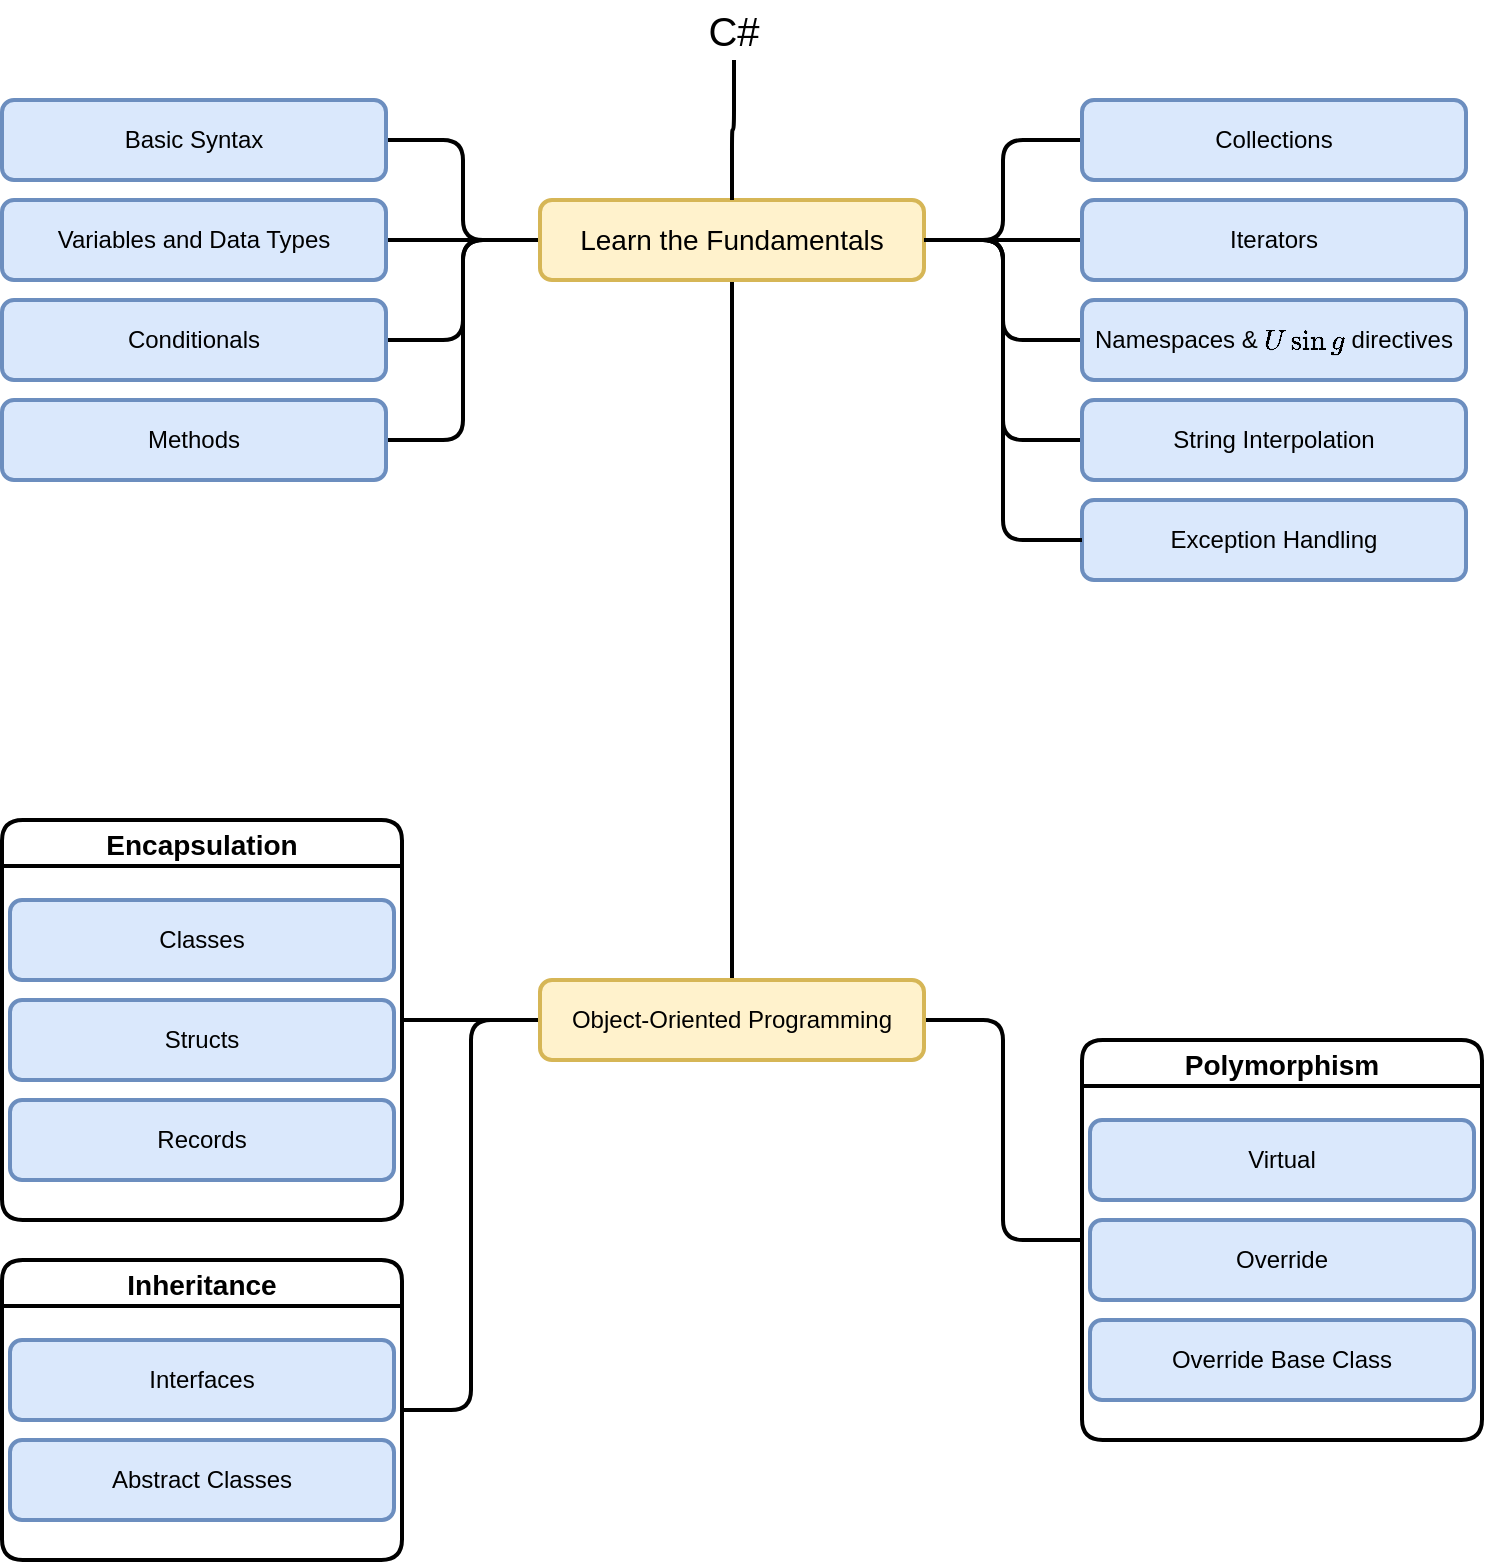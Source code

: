 <mxfile version="15.7.3" type="github"><diagram id="Bi8yQc8i4gSCwa7ISA3M" name="Page-1"><mxGraphModel dx="1221" dy="644" grid="1" gridSize="10" guides="1" tooltips="1" connect="1" arrows="0" fold="1" page="1" pageScale="1" pageWidth="850" pageHeight="1100" math="0" shadow="0"><root><mxCell id="0"/><mxCell id="1" parent="0"/><mxCell id="HOgNb5vJPWKjZWPz9B7e-17" style="edgeStyle=orthogonalEdgeStyle;rounded=1;orthogonalLoop=1;jettySize=auto;html=1;exitX=0;exitY=0.5;exitDx=0;exitDy=0;entryX=1;entryY=0.5;entryDx=0;entryDy=0;fontSize=14;endArrow=none;endFill=0;strokeWidth=2;" edge="1" parent="1" source="HOgNb5vJPWKjZWPz9B7e-1" target="HOgNb5vJPWKjZWPz9B7e-3"><mxGeometry relative="1" as="geometry"/></mxCell><mxCell id="HOgNb5vJPWKjZWPz9B7e-18" style="edgeStyle=orthogonalEdgeStyle;rounded=1;orthogonalLoop=1;jettySize=auto;html=1;exitX=0;exitY=0.5;exitDx=0;exitDy=0;entryX=1;entryY=0.5;entryDx=0;entryDy=0;fontSize=14;endArrow=none;endFill=0;strokeWidth=2;" edge="1" parent="1" source="HOgNb5vJPWKjZWPz9B7e-1" target="HOgNb5vJPWKjZWPz9B7e-4"><mxGeometry relative="1" as="geometry"/></mxCell><mxCell id="HOgNb5vJPWKjZWPz9B7e-20" style="edgeStyle=orthogonalEdgeStyle;rounded=1;orthogonalLoop=1;jettySize=auto;html=1;exitX=0;exitY=0.5;exitDx=0;exitDy=0;entryX=1;entryY=0.5;entryDx=0;entryDy=0;fontSize=14;endArrow=none;endFill=0;strokeWidth=2;" edge="1" parent="1" source="HOgNb5vJPWKjZWPz9B7e-1" target="HOgNb5vJPWKjZWPz9B7e-5"><mxGeometry relative="1" as="geometry"/></mxCell><mxCell id="HOgNb5vJPWKjZWPz9B7e-21" style="edgeStyle=orthogonalEdgeStyle;rounded=1;orthogonalLoop=1;jettySize=auto;html=1;exitX=0;exitY=0.5;exitDx=0;exitDy=0;entryX=1;entryY=0.5;entryDx=0;entryDy=0;fontSize=14;endArrow=none;endFill=0;strokeWidth=2;" edge="1" parent="1" source="HOgNb5vJPWKjZWPz9B7e-1" target="HOgNb5vJPWKjZWPz9B7e-6"><mxGeometry relative="1" as="geometry"/></mxCell><mxCell id="HOgNb5vJPWKjZWPz9B7e-22" style="edgeStyle=orthogonalEdgeStyle;rounded=1;orthogonalLoop=1;jettySize=auto;html=1;exitX=1;exitY=0.5;exitDx=0;exitDy=0;entryX=0;entryY=0.5;entryDx=0;entryDy=0;fontSize=14;endArrow=none;endFill=0;strokeWidth=2;" edge="1" parent="1" source="HOgNb5vJPWKjZWPz9B7e-1" target="HOgNb5vJPWKjZWPz9B7e-8"><mxGeometry relative="1" as="geometry"/></mxCell><mxCell id="HOgNb5vJPWKjZWPz9B7e-23" style="edgeStyle=orthogonalEdgeStyle;rounded=1;orthogonalLoop=1;jettySize=auto;html=1;exitX=1;exitY=0.5;exitDx=0;exitDy=0;fontSize=14;endArrow=none;endFill=0;strokeWidth=2;" edge="1" parent="1" source="HOgNb5vJPWKjZWPz9B7e-1" target="HOgNb5vJPWKjZWPz9B7e-9"><mxGeometry relative="1" as="geometry"/></mxCell><mxCell id="HOgNb5vJPWKjZWPz9B7e-24" style="edgeStyle=orthogonalEdgeStyle;rounded=1;orthogonalLoop=1;jettySize=auto;html=1;exitX=1;exitY=0.5;exitDx=0;exitDy=0;entryX=0;entryY=0.5;entryDx=0;entryDy=0;fontSize=14;endArrow=none;endFill=0;strokeWidth=2;" edge="1" parent="1" source="HOgNb5vJPWKjZWPz9B7e-1" target="HOgNb5vJPWKjZWPz9B7e-7"><mxGeometry relative="1" as="geometry"/></mxCell><mxCell id="HOgNb5vJPWKjZWPz9B7e-25" style="edgeStyle=orthogonalEdgeStyle;rounded=1;orthogonalLoop=1;jettySize=auto;html=1;exitX=1;exitY=0.5;exitDx=0;exitDy=0;entryX=0;entryY=0.5;entryDx=0;entryDy=0;fontSize=14;endArrow=none;endFill=0;strokeWidth=2;" edge="1" parent="1" source="HOgNb5vJPWKjZWPz9B7e-1" target="HOgNb5vJPWKjZWPz9B7e-10"><mxGeometry relative="1" as="geometry"/></mxCell><mxCell id="HOgNb5vJPWKjZWPz9B7e-28" style="edgeStyle=orthogonalEdgeStyle;rounded=1;orthogonalLoop=1;jettySize=auto;html=1;exitX=0.5;exitY=1;exitDx=0;exitDy=0;fontSize=14;endArrow=none;endFill=0;strokeWidth=2;" edge="1" parent="1" source="HOgNb5vJPWKjZWPz9B7e-1" target="HOgNb5vJPWKjZWPz9B7e-27"><mxGeometry relative="1" as="geometry"/></mxCell><mxCell id="HOgNb5vJPWKjZWPz9B7e-1" value="&lt;font style=&quot;font-size: 14px&quot;&gt;Learn the Fundamentals&lt;/font&gt;" style="rounded=1;whiteSpace=wrap;html=1;fillColor=#fff2cc;strokeColor=#d6b656;strokeWidth=2;" vertex="1" parent="1"><mxGeometry x="328" y="130" width="192" height="40" as="geometry"/></mxCell><mxCell id="HOgNb5vJPWKjZWPz9B7e-19" style="edgeStyle=orthogonalEdgeStyle;rounded=1;orthogonalLoop=1;jettySize=auto;html=1;exitX=0.5;exitY=1;exitDx=0;exitDy=0;entryX=0.5;entryY=0;entryDx=0;entryDy=0;fontSize=14;endArrow=none;endFill=0;strokeWidth=2;" edge="1" parent="1" source="HOgNb5vJPWKjZWPz9B7e-2" target="HOgNb5vJPWKjZWPz9B7e-1"><mxGeometry relative="1" as="geometry"/></mxCell><mxCell id="HOgNb5vJPWKjZWPz9B7e-2" value="&lt;div style=&quot;font-size: 20px&quot;&gt;&lt;font style=&quot;font-size: 20px&quot;&gt;C#&lt;/font&gt;&lt;/div&gt;" style="text;html=1;strokeColor=none;fillColor=none;align=center;verticalAlign=middle;whiteSpace=wrap;rounded=0;" vertex="1" parent="1"><mxGeometry x="395" y="30" width="60" height="30" as="geometry"/></mxCell><mxCell id="HOgNb5vJPWKjZWPz9B7e-3" value="&lt;div&gt;Basic Syntax&lt;/div&gt;" style="rounded=1;whiteSpace=wrap;html=1;fillColor=#dae8fc;strokeColor=#6c8ebf;strokeWidth=2;" vertex="1" parent="1"><mxGeometry x="59" y="80" width="192" height="40" as="geometry"/></mxCell><mxCell id="HOgNb5vJPWKjZWPz9B7e-4" value="Variables and Data Types" style="rounded=1;whiteSpace=wrap;html=1;fillColor=#dae8fc;strokeColor=#6c8ebf;strokeWidth=2;" vertex="1" parent="1"><mxGeometry x="59" y="130" width="192" height="40" as="geometry"/></mxCell><mxCell id="HOgNb5vJPWKjZWPz9B7e-5" value="&lt;div&gt;Conditionals&lt;/div&gt;" style="rounded=1;whiteSpace=wrap;html=1;fillColor=#dae8fc;strokeColor=#6c8ebf;strokeWidth=2;" vertex="1" parent="1"><mxGeometry x="59" y="180" width="192" height="40" as="geometry"/></mxCell><mxCell id="HOgNb5vJPWKjZWPz9B7e-6" value="Methods" style="rounded=1;whiteSpace=wrap;html=1;fillColor=#dae8fc;strokeColor=#6c8ebf;strokeWidth=2;" vertex="1" parent="1"><mxGeometry x="59" y="230" width="192" height="40" as="geometry"/></mxCell><mxCell id="HOgNb5vJPWKjZWPz9B7e-7" value="Namespaces &amp;amp; `Using` directives" style="rounded=1;whiteSpace=wrap;html=1;fillColor=#dae8fc;strokeColor=#6c8ebf;strokeWidth=2;" vertex="1" parent="1"><mxGeometry x="599" y="180" width="192" height="40" as="geometry"/></mxCell><mxCell id="HOgNb5vJPWKjZWPz9B7e-8" value="&lt;div&gt;Collections&lt;/div&gt;" style="rounded=1;whiteSpace=wrap;html=1;fillColor=#dae8fc;strokeColor=#6c8ebf;strokeWidth=2;" vertex="1" parent="1"><mxGeometry x="599" y="80" width="192" height="40" as="geometry"/></mxCell><mxCell id="HOgNb5vJPWKjZWPz9B7e-9" value="&lt;div&gt;Iterators&lt;/div&gt;" style="rounded=1;whiteSpace=wrap;html=1;fillColor=#dae8fc;strokeColor=#6c8ebf;strokeWidth=2;" vertex="1" parent="1"><mxGeometry x="599" y="130" width="192" height="40" as="geometry"/></mxCell><mxCell id="HOgNb5vJPWKjZWPz9B7e-10" value="&lt;div&gt;String Interpolation&lt;br&gt;&lt;/div&gt;" style="rounded=1;whiteSpace=wrap;html=1;fillColor=#dae8fc;strokeColor=#6c8ebf;strokeWidth=2;" vertex="1" parent="1"><mxGeometry x="599" y="230" width="192" height="40" as="geometry"/></mxCell><mxCell id="HOgNb5vJPWKjZWPz9B7e-11" value="&lt;div&gt;Exception Handling&lt;br&gt;&lt;/div&gt;" style="rounded=1;whiteSpace=wrap;html=1;fillColor=#dae8fc;strokeColor=#6c8ebf;strokeWidth=2;" vertex="1" parent="1"><mxGeometry x="599" y="280" width="192" height="40" as="geometry"/></mxCell><mxCell id="HOgNb5vJPWKjZWPz9B7e-26" style="edgeStyle=orthogonalEdgeStyle;rounded=1;orthogonalLoop=1;jettySize=auto;html=1;exitX=1;exitY=0.5;exitDx=0;exitDy=0;entryX=0;entryY=0.5;entryDx=0;entryDy=0;fontSize=14;endArrow=none;endFill=0;strokeWidth=2;" edge="1" parent="1" source="HOgNb5vJPWKjZWPz9B7e-1" target="HOgNb5vJPWKjZWPz9B7e-11"><mxGeometry relative="1" as="geometry"><mxPoint x="530" y="160" as="sourcePoint"/><mxPoint x="609" y="260" as="targetPoint"/></mxGeometry></mxCell><mxCell id="HOgNb5vJPWKjZWPz9B7e-46" style="edgeStyle=orthogonalEdgeStyle;rounded=1;orthogonalLoop=1;jettySize=auto;html=1;exitX=0;exitY=0.5;exitDx=0;exitDy=0;fontSize=14;endArrow=none;endFill=0;strokeWidth=2;" edge="1" parent="1" source="HOgNb5vJPWKjZWPz9B7e-27" target="HOgNb5vJPWKjZWPz9B7e-31"><mxGeometry relative="1" as="geometry"/></mxCell><mxCell id="HOgNb5vJPWKjZWPz9B7e-49" style="edgeStyle=orthogonalEdgeStyle;rounded=1;orthogonalLoop=1;jettySize=auto;html=1;exitX=1;exitY=0.5;exitDx=0;exitDy=0;entryX=0;entryY=0.5;entryDx=0;entryDy=0;fontSize=14;endArrow=none;endFill=0;strokeWidth=2;" edge="1" parent="1" source="HOgNb5vJPWKjZWPz9B7e-27" target="HOgNb5vJPWKjZWPz9B7e-41"><mxGeometry relative="1" as="geometry"/></mxCell><mxCell id="HOgNb5vJPWKjZWPz9B7e-50" style="edgeStyle=orthogonalEdgeStyle;rounded=1;orthogonalLoop=1;jettySize=auto;html=1;exitX=0;exitY=0.5;exitDx=0;exitDy=0;entryX=1;entryY=0.5;entryDx=0;entryDy=0;fontSize=14;endArrow=none;endFill=0;strokeWidth=2;" edge="1" parent="1" source="HOgNb5vJPWKjZWPz9B7e-27" target="HOgNb5vJPWKjZWPz9B7e-36"><mxGeometry relative="1" as="geometry"/></mxCell><mxCell id="HOgNb5vJPWKjZWPz9B7e-27" value="&lt;div&gt;Object-Oriented Programming&lt;/div&gt;" style="rounded=1;whiteSpace=wrap;html=1;fillColor=#fff2cc;strokeColor=#d6b656;strokeWidth=2;" vertex="1" parent="1"><mxGeometry x="328" y="520" width="192" height="40" as="geometry"/></mxCell><mxCell id="HOgNb5vJPWKjZWPz9B7e-31" value="Encapsulation" style="swimlane;rounded=1;fontSize=14;strokeWidth=2;" vertex="1" parent="1"><mxGeometry x="59" y="440" width="200" height="200" as="geometry"/></mxCell><mxCell id="HOgNb5vJPWKjZWPz9B7e-30" value="Classes" style="rounded=1;whiteSpace=wrap;html=1;fillColor=#dae8fc;strokeColor=#6c8ebf;strokeWidth=2;" vertex="1" parent="HOgNb5vJPWKjZWPz9B7e-31"><mxGeometry x="4" y="40" width="192" height="40" as="geometry"/></mxCell><mxCell id="HOgNb5vJPWKjZWPz9B7e-34" value="Structs" style="rounded=1;whiteSpace=wrap;html=1;fillColor=#dae8fc;strokeColor=#6c8ebf;strokeWidth=2;" vertex="1" parent="HOgNb5vJPWKjZWPz9B7e-31"><mxGeometry x="4" y="90" width="192" height="40" as="geometry"/></mxCell><mxCell id="HOgNb5vJPWKjZWPz9B7e-35" value="Records" style="rounded=1;whiteSpace=wrap;html=1;fillColor=#dae8fc;strokeColor=#6c8ebf;strokeWidth=2;" vertex="1" parent="HOgNb5vJPWKjZWPz9B7e-31"><mxGeometry x="4" y="140" width="192" height="40" as="geometry"/></mxCell><mxCell id="HOgNb5vJPWKjZWPz9B7e-36" value="Inheritance" style="swimlane;rounded=1;fontSize=14;strokeWidth=2;" vertex="1" parent="1"><mxGeometry x="59" y="660" width="200" height="150" as="geometry"/></mxCell><mxCell id="HOgNb5vJPWKjZWPz9B7e-37" value="Interfaces" style="rounded=1;whiteSpace=wrap;html=1;fillColor=#dae8fc;strokeColor=#6c8ebf;strokeWidth=2;" vertex="1" parent="HOgNb5vJPWKjZWPz9B7e-36"><mxGeometry x="4" y="40" width="192" height="40" as="geometry"/></mxCell><mxCell id="HOgNb5vJPWKjZWPz9B7e-38" value="Abstract Classes" style="rounded=1;whiteSpace=wrap;html=1;fillColor=#dae8fc;strokeColor=#6c8ebf;strokeWidth=2;" vertex="1" parent="HOgNb5vJPWKjZWPz9B7e-36"><mxGeometry x="4" y="90" width="192" height="40" as="geometry"/></mxCell><mxCell id="HOgNb5vJPWKjZWPz9B7e-41" value="Polymorphism" style="swimlane;rounded=1;fontSize=14;strokeWidth=2;" vertex="1" parent="1"><mxGeometry x="599" y="550" width="200" height="200" as="geometry"/></mxCell><mxCell id="HOgNb5vJPWKjZWPz9B7e-43" value="Virtual" style="rounded=1;whiteSpace=wrap;html=1;fillColor=#dae8fc;strokeColor=#6c8ebf;strokeWidth=2;" vertex="1" parent="HOgNb5vJPWKjZWPz9B7e-41"><mxGeometry x="4" y="40" width="192" height="40" as="geometry"/></mxCell><mxCell id="HOgNb5vJPWKjZWPz9B7e-44" value="Override" style="rounded=1;whiteSpace=wrap;html=1;fillColor=#dae8fc;strokeColor=#6c8ebf;strokeWidth=2;" vertex="1" parent="HOgNb5vJPWKjZWPz9B7e-41"><mxGeometry x="4" y="90" width="192" height="40" as="geometry"/></mxCell><mxCell id="HOgNb5vJPWKjZWPz9B7e-42" value="Override Base Class" style="rounded=1;whiteSpace=wrap;html=1;fillColor=#dae8fc;strokeColor=#6c8ebf;strokeWidth=2;" vertex="1" parent="1"><mxGeometry x="603" y="690" width="192" height="40" as="geometry"/></mxCell></root></mxGraphModel></diagram></mxfile>